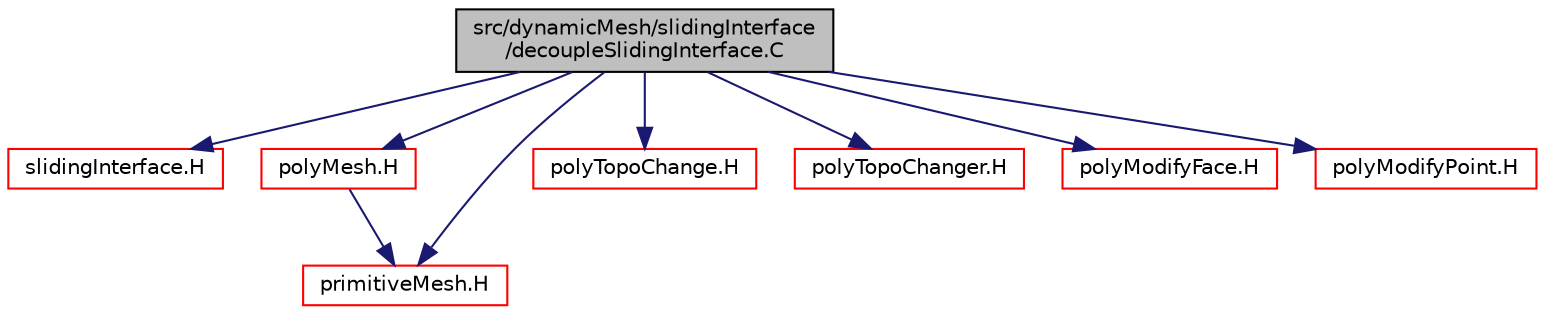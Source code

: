 digraph "src/dynamicMesh/slidingInterface/decoupleSlidingInterface.C"
{
  bgcolor="transparent";
  edge [fontname="Helvetica",fontsize="10",labelfontname="Helvetica",labelfontsize="10"];
  node [fontname="Helvetica",fontsize="10",shape=record];
  Node0 [label="src/dynamicMesh/slidingInterface\l/decoupleSlidingInterface.C",height=0.2,width=0.4,color="black", fillcolor="grey75", style="filled", fontcolor="black"];
  Node0 -> Node1 [color="midnightblue",fontsize="10",style="solid",fontname="Helvetica"];
  Node1 [label="slidingInterface.H",height=0.2,width=0.4,color="red",URL="$a00908.html"];
  Node0 -> Node197 [color="midnightblue",fontsize="10",style="solid",fontname="Helvetica"];
  Node197 [label="polyMesh.H",height=0.2,width=0.4,color="red",URL="$a12398.html"];
  Node197 -> Node200 [color="midnightblue",fontsize="10",style="solid",fontname="Helvetica"];
  Node200 [label="primitiveMesh.H",height=0.2,width=0.4,color="red",URL="$a12650.html"];
  Node0 -> Node200 [color="midnightblue",fontsize="10",style="solid",fontname="Helvetica"];
  Node0 -> Node241 [color="midnightblue",fontsize="10",style="solid",fontname="Helvetica"];
  Node241 [label="polyTopoChange.H",height=0.2,width=0.4,color="red",URL="$a00791.html"];
  Node0 -> Node246 [color="midnightblue",fontsize="10",style="solid",fontname="Helvetica"];
  Node246 [label="polyTopoChanger.H",height=0.2,width=0.4,color="red",URL="$a00860.html"];
  Node0 -> Node247 [color="midnightblue",fontsize="10",style="solid",fontname="Helvetica"];
  Node247 [label="polyModifyFace.H",height=0.2,width=0.4,color="red",URL="$a00773.html"];
  Node0 -> Node249 [color="midnightblue",fontsize="10",style="solid",fontname="Helvetica"];
  Node249 [label="polyModifyPoint.H",height=0.2,width=0.4,color="red",URL="$a00776.html"];
}
